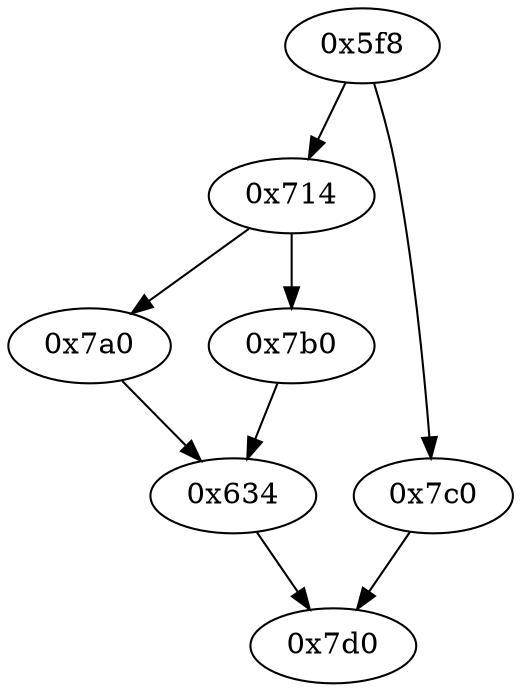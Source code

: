 strict digraph "" {
	graph ["edge"="{}",
		file="/Users/mark/Documents//论文//第二篇论文//2018-08-24交论文后的备份/2019/CFG/small-programs/1b-1-1-2-1-gt127-0-0-0/1528_\
recovered.dot",
		"graph"="{u'file': u'/Users/mark/Documents//\u8bba\u6587//\u7b2c\u4e8c\u7bc7\u8bba\u6587//2018-08-24\u4ea4\u8bba\u6587\u540e\u7684\u5907\u4efd/\
2019/CFG/small-programs/1b-1-1-2-1-gt127-0-0-0/1528_recovered.dot'}",
		"node"="{u'opcode': u''}"
	];
	"0x714"	 [opcode="[u'ldr', u'ldr', u'ldrb', u'strb', u'ldr', u'b']"];
	"0x7a0"	 [opcode="[u'mov', u'bl', u'ldr', u'b']"];
	"0x714" -> "0x7a0";
	"0x7b0"	 [opcode="[u'mov', u'bl', u'ldr', u'b']"];
	"0x714" -> "0x7b0";
	"0x7d0"	 [opcode="[u'mov', u'sub', u'pop']"];
	"0x634"	 [opcode="[u'mov', u'mov']"];
	"0x7a0" -> "0x634";
	"0x7b0" -> "0x634";
	"0x634" -> "0x7d0";
	"0x5f8"	 [opcode="[u'push', u'add', u'sub', u'mov', u'ldr', u'str', u'ldr', u'ldr', u'ldr', u'add', u'ldr', u'add', u'ldr', u'add', u'b']"];
	"0x5f8" -> "0x714";
	"0x7c0"	 [opcode="[u'mov', u'bl', u'ldr', u'b']"];
	"0x5f8" -> "0x7c0";
	"0x7c0" -> "0x7d0";
}
